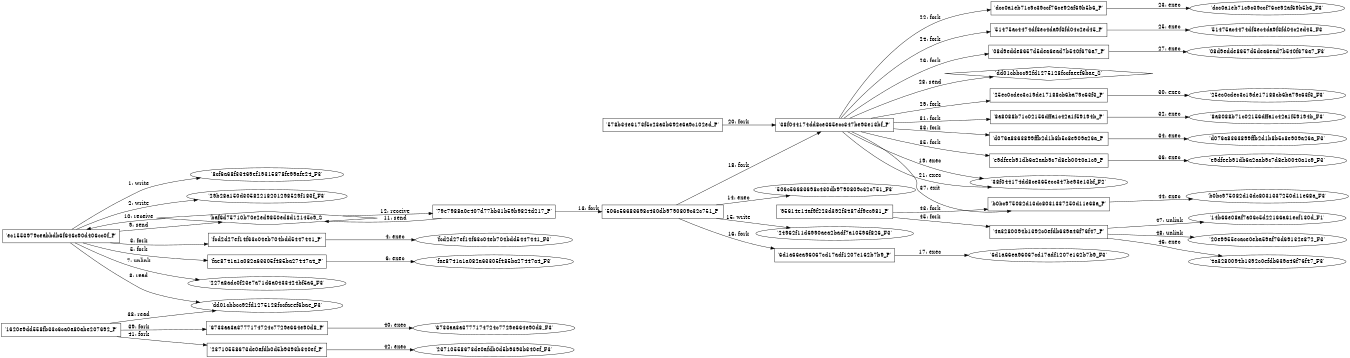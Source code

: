 digraph "D:\Learning\Paper\apt\基于CTI的攻击预警\Dataset\攻击图\ASGfromALLCTI\Korean MalDoc Drops Evil New Years Presents.dot" {
rankdir="LR"
size="9"
fixedsize="false"
splines="true"
nodesep=0.3
ranksep=0
fontsize=10
overlap="scalexy"
engine= "neato"
	"'8cf6a68f33469ef19315878fe99afe24_F3'" [node_type=file shape=ellipse]
	"'ec1553979ceabbdb6f646c90d406cc0f_P'" [node_type=Process shape=box]
	"'ec1553979ceabbdb6f646c90d406cc0f_P'" -> "'8cf6a68f33469ef19315878fe99afe24_F3'" [label="1: write"]
	"'29b28a150d30582218201298529f183f_F3'" [node_type=file shape=ellipse]
	"'ec1553979ceabbdb6f646c90d406cc0f_P'" [node_type=Process shape=box]
	"'ec1553979ceabbdb6f646c90d406cc0f_P'" -> "'29b28a150d30582218201298529f183f_F3'" [label="2: write"]
	"'ec1553979ceabbdb6f646c90d406cc0f_P'" [node_type=Process shape=box]
	"'fcd2d27ef14f63c04eb704bdd5447441_P'" [node_type=Process shape=box]
	"'ec1553979ceabbdb6f646c90d406cc0f_P'" -> "'fcd2d27ef14f63c04eb704bdd5447441_P'" [label="3: fork"]
	"'fcd2d27ef14f63c04eb704bdd5447441_P'" [node_type=Process shape=box]
	"'fcd2d27ef14f63c04eb704bdd5447441_F3'" [node_type=File shape=ellipse]
	"'fcd2d27ef14f63c04eb704bdd5447441_P'" -> "'fcd2d27ef14f63c04eb704bdd5447441_F3'" [label="4: exec"]
	"'ec1553979ceabbdb6f646c90d406cc0f_P'" [node_type=Process shape=box]
	"'fae8741a1a082a63305f485ba27447a4_P'" [node_type=Process shape=box]
	"'ec1553979ceabbdb6f646c90d406cc0f_P'" -> "'fae8741a1a082a63305f485ba27447a4_P'" [label="5: fork"]
	"'fae8741a1a082a63305f485ba27447a4_P'" [node_type=Process shape=box]
	"'fae8741a1a082a63305f485ba27447a4_F3'" [node_type=File shape=ellipse]
	"'fae8741a1a082a63305f485ba27447a4_P'" -> "'fae8741a1a082a63305f485ba27447a4_F3'" [label="6: exec"]
	"'227a8adc0f23e7a71d6a0433424bf5a6_F3'" [node_type=file shape=ellipse]
	"'ec1553979ceabbdb6f646c90d406cc0f_P'" [node_type=Process shape=box]
	"'ec1553979ceabbdb6f646c90d406cc0f_P'" -> "'227a8adc0f23e7a71d6a0433424bf5a6_F3'" [label="7: unlink"]
	"'dd01cbbcc92fd1275128fccfaeef6bae_F3'" [node_type=file shape=ellipse]
	"'ec1553979ceabbdb6f646c90d406cc0f_P'" [node_type=Process shape=box]
	"'ec1553979ceabbdb6f646c90d406cc0f_P'" -> "'dd01cbbcc92fd1275128fccfaeef6bae_F3'" [label="8: read"]
	"'baf6d75710b70e2ed9850ed8d12145c9_S'" [node_type=Socket shape=diamond]
	"'ec1553979ceabbdb6f646c90d406cc0f_P'" [node_type=Process shape=box]
	"'ec1553979ceabbdb6f646c90d406cc0f_P'" -> "'baf6d75710b70e2ed9850ed8d12145c9_S'" [label="9: send"]
	"'baf6d75710b70e2ed9850ed8d12145c9_S'" -> "'ec1553979ceabbdb6f646c90d406cc0f_P'" [label="10: receive"]
	"'baf6d75710b70e2ed9850ed8d12145c9_S'" [node_type=Socket shape=diamond]
	"'79e7988a0e407d77bb31b59b9824d217_P'" [node_type=Process shape=box]
	"'79e7988a0e407d77bb31b59b9824d217_P'" -> "'baf6d75710b70e2ed9850ed8d12145c9_S'" [label="11: send"]
	"'baf6d75710b70e2ed9850ed8d12145c9_S'" -> "'79e7988a0e407d77bb31b59b9824d217_P'" [label="12: receive"]
	"'79e7988a0e407d77bb31b59b9824d217_P'" [node_type=Process shape=box]
	"'506c56683698c430db9790809c32c751_P'" [node_type=Process shape=box]
	"'79e7988a0e407d77bb31b59b9824d217_P'" -> "'506c56683698c430db9790809c32c751_P'" [label="13: fork"]
	"'506c56683698c430db9790809c32c751_P'" [node_type=Process shape=box]
	"'506c56683698c430db9790809c32c751_F3'" [node_type=File shape=ellipse]
	"'506c56683698c430db9790809c32c751_P'" -> "'506c56683698c430db9790809c32c751_F3'" [label="14: exec"]
	"'24962f11d6990aea2badf7a10596f826_F3'" [node_type=file shape=ellipse]
	"'506c56683698c430db9790809c32c751_P'" [node_type=Process shape=box]
	"'506c56683698c430db9790809c32c751_P'" -> "'24962f11d6990aea2badf7a10596f826_F3'" [label="15: write"]
	"'506c56683698c430db9790809c32c751_P'" [node_type=Process shape=box]
	"'6d1a66ea96067cd17adf1207e162b7b9_P'" [node_type=Process shape=box]
	"'506c56683698c430db9790809c32c751_P'" -> "'6d1a66ea96067cd17adf1207e162b7b9_P'" [label="16: fork"]
	"'6d1a66ea96067cd17adf1207e162b7b9_P'" [node_type=Process shape=box]
	"'6d1a66ea96067cd17adf1207e162b7b9_F3'" [node_type=File shape=ellipse]
	"'6d1a66ea96067cd17adf1207e162b7b9_P'" -> "'6d1a66ea96067cd17adf1207e162b7b9_F3'" [label="17: exec"]
	"'506c56683698c430db9790809c32c751_P'" [node_type=Process shape=box]
	"'38f044174dd8ce365ecc347be93e13bf_P'" [node_type=Process shape=box]
	"'506c56683698c430db9790809c32c751_P'" -> "'38f044174dd8ce365ecc347be93e13bf_P'" [label="18: fork"]
	"'38f044174dd8ce365ecc347be93e13bf_P'" [node_type=Process shape=box]
	"'38f044174dd8ce365ecc347be93e13bf_F2'" [node_type=File shape=ellipse]
	"'38f044174dd8ce365ecc347be93e13bf_P'" -> "'38f044174dd8ce365ecc347be93e13bf_F2'" [label="19: exec"]
	"'578b34e6173f5c23a3b692e6a9c102ed_P'" [node_type=Process shape=box]
	"'38f044174dd8ce365ecc347be93e13bf_P'" [node_type=Process shape=box]
	"'578b34e6173f5c23a3b692e6a9c102ed_P'" -> "'38f044174dd8ce365ecc347be93e13bf_P'" [label="20: fork"]
	"'38f044174dd8ce365ecc347be93e13bf_P'" [node_type=Process shape=box]
	"'38f044174dd8ce365ecc347be93e13bf_F2'" [node_type=File shape=ellipse]
	"'38f044174dd8ce365ecc347be93e13bf_P'" -> "'38f044174dd8ce365ecc347be93e13bf_F2'" [label="21: exec"]
	"'38f044174dd8ce365ecc347be93e13bf_P'" [node_type=Process shape=box]
	"'dcc0a1eb71c9c39ccf76ce92af69b5b6_P'" [node_type=Process shape=box]
	"'38f044174dd8ce365ecc347be93e13bf_P'" -> "'dcc0a1eb71c9c39ccf76ce92af69b5b6_P'" [label="22: fork"]
	"'dcc0a1eb71c9c39ccf76ce92af69b5b6_P'" [node_type=Process shape=box]
	"'dcc0a1eb71c9c39ccf76ce92af69b5b6_F3'" [node_type=File shape=ellipse]
	"'dcc0a1eb71c9c39ccf76ce92af69b5b6_P'" -> "'dcc0a1eb71c9c39ccf76ce92af69b5b6_F3'" [label="23: exec"]
	"'38f044174dd8ce365ecc347be93e13bf_P'" [node_type=Process shape=box]
	"'51475ac4474df3ec4da9f3fd04c2ed45_P'" [node_type=Process shape=box]
	"'38f044174dd8ce365ecc347be93e13bf_P'" -> "'51475ac4474df3ec4da9f3fd04c2ed45_P'" [label="24: fork"]
	"'51475ac4474df3ec4da9f3fd04c2ed45_P'" [node_type=Process shape=box]
	"'51475ac4474df3ec4da9f3fd04c2ed45_F3'" [node_type=File shape=ellipse]
	"'51475ac4474df3ec4da9f3fd04c2ed45_P'" -> "'51475ac4474df3ec4da9f3fd04c2ed45_F3'" [label="25: exec"]
	"'38f044174dd8ce365ecc347be93e13bf_P'" [node_type=Process shape=box]
	"'08d9edde8657d5dea6ead7b540f676a7_P'" [node_type=Process shape=box]
	"'38f044174dd8ce365ecc347be93e13bf_P'" -> "'08d9edde8657d5dea6ead7b540f676a7_P'" [label="26: fork"]
	"'08d9edde8657d5dea6ead7b540f676a7_P'" [node_type=Process shape=box]
	"'08d9edde8657d5dea6ead7b540f676a7_F3'" [node_type=File shape=ellipse]
	"'08d9edde8657d5dea6ead7b540f676a7_P'" -> "'08d9edde8657d5dea6ead7b540f676a7_F3'" [label="27: exec"]
	"'dd01cbbcc92fd1275128fccfaeef6bae_S'" [node_type=Socket shape=diamond]
	"'38f044174dd8ce365ecc347be93e13bf_P'" [node_type=Process shape=box]
	"'38f044174dd8ce365ecc347be93e13bf_P'" -> "'dd01cbbcc92fd1275128fccfaeef6bae_S'" [label="28: send"]
	"'38f044174dd8ce365ecc347be93e13bf_P'" [node_type=Process shape=box]
	"'25ec0cdec3c19de17188cb6ba79c63f3_P'" [node_type=Process shape=box]
	"'38f044174dd8ce365ecc347be93e13bf_P'" -> "'25ec0cdec3c19de17188cb6ba79c63f3_P'" [label="29: fork"]
	"'25ec0cdec3c19de17188cb6ba79c63f3_P'" [node_type=Process shape=box]
	"'25ec0cdec3c19de17188cb6ba79c63f3_F3'" [node_type=File shape=ellipse]
	"'25ec0cdec3c19de17188cb6ba79c63f3_P'" -> "'25ec0cdec3c19de17188cb6ba79c63f3_F3'" [label="30: exec"]
	"'38f044174dd8ce365ecc347be93e13bf_P'" [node_type=Process shape=box]
	"'8a8088b71c02156dffa1c42a1f59194b_P'" [node_type=Process shape=box]
	"'38f044174dd8ce365ecc347be93e13bf_P'" -> "'8a8088b71c02156dffa1c42a1f59194b_P'" [label="31: fork"]
	"'8a8088b71c02156dffa1c42a1f59194b_P'" [node_type=Process shape=box]
	"'8a8088b71c02156dffa1c42a1f59194b_F3'" [node_type=File shape=ellipse]
	"'8a8088b71c02156dffa1c42a1f59194b_P'" -> "'8a8088b71c02156dffa1c42a1f59194b_F3'" [label="32: exec"]
	"'38f044174dd8ce365ecc347be93e13bf_P'" [node_type=Process shape=box]
	"'d076a8363899ffb2d1b8b5c8e909a26a_P'" [node_type=Process shape=box]
	"'38f044174dd8ce365ecc347be93e13bf_P'" -> "'d076a8363899ffb2d1b8b5c8e909a26a_P'" [label="33: fork"]
	"'d076a8363899ffb2d1b8b5c8e909a26a_P'" [node_type=Process shape=box]
	"'d076a8363899ffb2d1b8b5c8e909a26a_F3'" [node_type=File shape=ellipse]
	"'d076a8363899ffb2d1b8b5c8e909a26a_P'" -> "'d076a8363899ffb2d1b8b5c8e909a26a_F3'" [label="34: exec"]
	"'38f044174dd8ce365ecc347be93e13bf_P'" [node_type=Process shape=box]
	"'e9dfeeb91db6a2aab9c7d8eb0040a1c9_P'" [node_type=Process shape=box]
	"'38f044174dd8ce365ecc347be93e13bf_P'" -> "'e9dfeeb91db6a2aab9c7d8eb0040a1c9_P'" [label="35: fork"]
	"'e9dfeeb91db6a2aab9c7d8eb0040a1c9_P'" [node_type=Process shape=box]
	"'e9dfeeb91db6a2aab9c7d8eb0040a1c9_F3'" [node_type=File shape=ellipse]
	"'e9dfeeb91db6a2aab9c7d8eb0040a1c9_P'" -> "'e9dfeeb91db6a2aab9c7d8eb0040a1c9_F3'" [label="36: exec"]
	"'38f044174dd8ce365ecc347be93e13bf_P'" [node_type=Process shape=box]
	"'b0bc975082d13dc8031337250d11e68a_P'" [node_type=Process shape=box]
	"'38f044174dd8ce365ecc347be93e13bf_P'" -> "'b0bc975082d13dc8031337250d11e68a_P'" [label="37: exit"]
	"'dd01cbbcc92fd1275128fccfaeef6bae_F3'" [node_type=file shape=ellipse]
	"'1620e9dd558fb33c6ca0a80abe207692_P'" [node_type=Process shape=box]
	"'1620e9dd558fb33c6ca0a80abe207692_P'" -> "'dd01cbbcc92fd1275128fccfaeef6bae_F3'" [label="38: read"]
	"'1620e9dd558fb33c6ca0a80abe207692_P'" [node_type=Process shape=box]
	"'6733aa3a3777174724c7729e664e90d8_P'" [node_type=Process shape=box]
	"'1620e9dd558fb33c6ca0a80abe207692_P'" -> "'6733aa3a3777174724c7729e664e90d8_P'" [label="39: fork"]
	"'6733aa3a3777174724c7729e664e90d8_P'" [node_type=Process shape=box]
	"'6733aa3a3777174724c7729e664e90d8_F3'" [node_type=File shape=ellipse]
	"'6733aa3a3777174724c7729e664e90d8_P'" -> "'6733aa3a3777174724c7729e664e90d8_F3'" [label="40: exec"]
	"'1620e9dd558fb33c6ca0a80abe207692_P'" [node_type=Process shape=box]
	"'23710558673de0afdb0d5b9393b340ef_P'" [node_type=Process shape=box]
	"'1620e9dd558fb33c6ca0a80abe207692_P'" -> "'23710558673de0afdb0d5b9393b340ef_P'" [label="41: fork"]
	"'23710558673de0afdb0d5b9393b340ef_P'" [node_type=Process shape=box]
	"'23710558673de0afdb0d5b9393b340ef_F3'" [node_type=File shape=ellipse]
	"'23710558673de0afdb0d5b9393b340ef_P'" -> "'23710558673de0afdb0d5b9393b340ef_F3'" [label="42: exec"]
	"'95614e14af9f223d392f3487df9ec981_P'" [node_type=Process shape=box]
	"'b0bc975082d13dc8031337250d11e68a_P'" [node_type=Process shape=box]
	"'95614e14af9f223d392f3487df9ec981_P'" -> "'b0bc975082d13dc8031337250d11e68a_P'" [label="43: fork"]
	"'b0bc975082d13dc8031337250d11e68a_P'" [node_type=Process shape=box]
	"'b0bc975082d13dc8031337250d11e68a_F3'" [node_type=File shape=ellipse]
	"'b0bc975082d13dc8031337250d11e68a_P'" -> "'b0bc975082d13dc8031337250d11e68a_F3'" [label="44: exec"]
	"'95614e14af9f223d392f3487df9ec981_P'" [node_type=Process shape=box]
	"'4a3280094b1392c0efdb639a46f76f47_P'" [node_type=Process shape=box]
	"'95614e14af9f223d392f3487df9ec981_P'" -> "'4a3280094b1392c0efdb639a46f76f47_P'" [label="45: fork"]
	"'4a3280094b1392c0efdb639a46f76f47_P'" [node_type=Process shape=box]
	"'4a3280094b1392c0efdb639a46f76f47_F3'" [node_type=File shape=ellipse]
	"'4a3280094b1392c0efdb639a46f76f47_P'" -> "'4a3280094b1392c0efdb639a46f76f47_F3'" [label="46: exec"]
	"'14b66e08af7a06c5d22166a61ecf130d_F1'" [node_type=file shape=ellipse]
	"'4a3280094b1392c0efdb639a46f76f47_P'" [node_type=Process shape=box]
	"'4a3280094b1392c0efdb639a46f76f47_P'" -> "'14b66e08af7a06c5d22166a61ecf130d_F1'" [label="47: unlink"]
	"'20e9955ecace0eba59af76d69132e872_F3'" [node_type=file shape=ellipse]
	"'4a3280094b1392c0efdb639a46f76f47_P'" [node_type=Process shape=box]
	"'4a3280094b1392c0efdb639a46f76f47_P'" -> "'20e9955ecace0eba59af76d69132e872_F3'" [label="48: unlink"]
}
